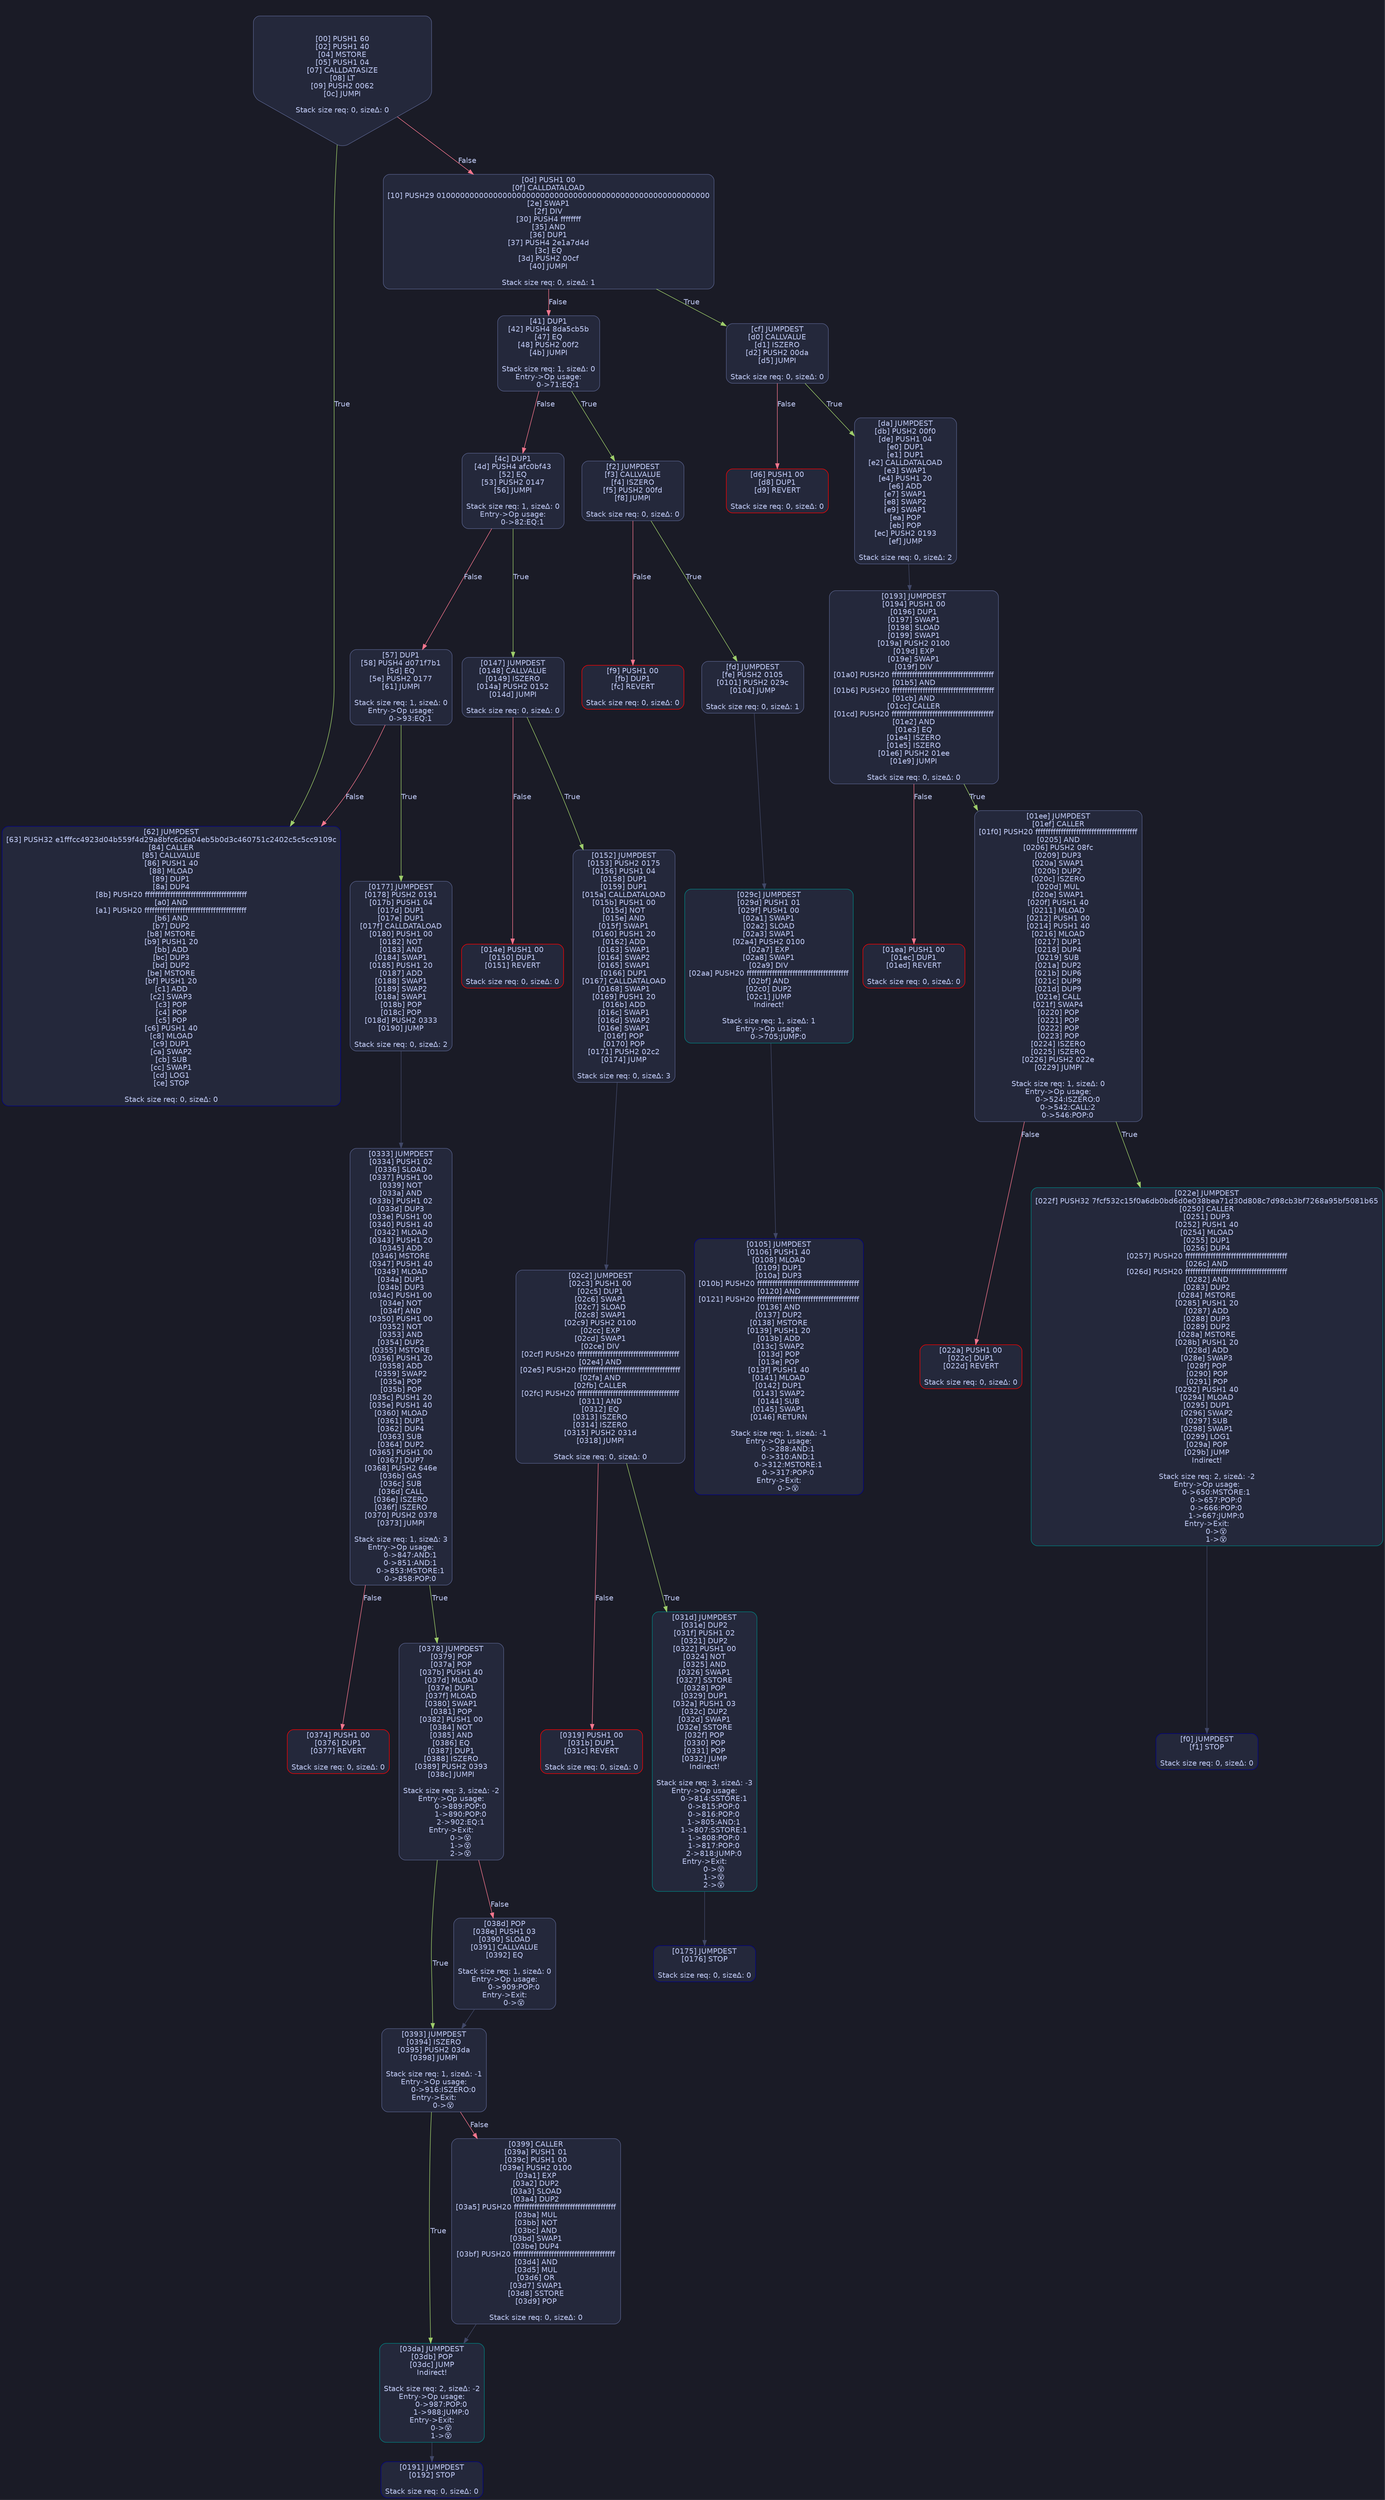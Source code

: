 digraph G {
    node [shape=box, style="filled, rounded", color="#565f89", fontcolor="#c0caf5", fontname="Helvetica", fillcolor="#24283b"];
    edge [color="#414868", fontcolor="#c0caf5", fontname="Helvetica"];
    bgcolor="#1a1b26";
    0 [ label = "[00] PUSH1 60
[02] PUSH1 40
[04] MSTORE
[05] PUSH1 04
[07] CALLDATASIZE
[08] LT
[09] PUSH2 0062
[0c] JUMPI

Stack size req: 0, sizeΔ: 0
" shape = invhouse]
    1 [ label = "[0d] PUSH1 00
[0f] CALLDATALOAD
[10] PUSH29 0100000000000000000000000000000000000000000000000000000000
[2e] SWAP1
[2f] DIV
[30] PUSH4 ffffffff
[35] AND
[36] DUP1
[37] PUSH4 2e1a7d4d
[3c] EQ
[3d] PUSH2 00cf
[40] JUMPI

Stack size req: 0, sizeΔ: 1
"]
    2 [ label = "[41] DUP1
[42] PUSH4 8da5cb5b
[47] EQ
[48] PUSH2 00f2
[4b] JUMPI

Stack size req: 1, sizeΔ: 0
Entry->Op usage:
	0->71:EQ:1
"]
    3 [ label = "[4c] DUP1
[4d] PUSH4 afc0bf43
[52] EQ
[53] PUSH2 0147
[56] JUMPI

Stack size req: 1, sizeΔ: 0
Entry->Op usage:
	0->82:EQ:1
"]
    4 [ label = "[57] DUP1
[58] PUSH4 d071f7b1
[5d] EQ
[5e] PUSH2 0177
[61] JUMPI

Stack size req: 1, sizeΔ: 0
Entry->Op usage:
	0->93:EQ:1
"]
    5 [ label = "[62] JUMPDEST
[63] PUSH32 e1fffcc4923d04b559f4d29a8bfc6cda04eb5b0d3c460751c2402c5c5cc9109c
[84] CALLER
[85] CALLVALUE
[86] PUSH1 40
[88] MLOAD
[89] DUP1
[8a] DUP4
[8b] PUSH20 ffffffffffffffffffffffffffffffffffffffff
[a0] AND
[a1] PUSH20 ffffffffffffffffffffffffffffffffffffffff
[b6] AND
[b7] DUP2
[b8] MSTORE
[b9] PUSH1 20
[bb] ADD
[bc] DUP3
[bd] DUP2
[be] MSTORE
[bf] PUSH1 20
[c1] ADD
[c2] SWAP3
[c3] POP
[c4] POP
[c5] POP
[c6] PUSH1 40
[c8] MLOAD
[c9] DUP1
[ca] SWAP2
[cb] SUB
[cc] SWAP1
[cd] LOG1
[ce] STOP

Stack size req: 0, sizeΔ: 0
" color = "darkblue"]
    6 [ label = "[cf] JUMPDEST
[d0] CALLVALUE
[d1] ISZERO
[d2] PUSH2 00da
[d5] JUMPI

Stack size req: 0, sizeΔ: 0
"]
    7 [ label = "[d6] PUSH1 00
[d8] DUP1
[d9] REVERT

Stack size req: 0, sizeΔ: 0
" color = "red"]
    8 [ label = "[da] JUMPDEST
[db] PUSH2 00f0
[de] PUSH1 04
[e0] DUP1
[e1] DUP1
[e2] CALLDATALOAD
[e3] SWAP1
[e4] PUSH1 20
[e6] ADD
[e7] SWAP1
[e8] SWAP2
[e9] SWAP1
[ea] POP
[eb] POP
[ec] PUSH2 0193
[ef] JUMP

Stack size req: 0, sizeΔ: 2
"]
    9 [ label = "[f0] JUMPDEST
[f1] STOP

Stack size req: 0, sizeΔ: 0
" color = "darkblue"]
    10 [ label = "[f2] JUMPDEST
[f3] CALLVALUE
[f4] ISZERO
[f5] PUSH2 00fd
[f8] JUMPI

Stack size req: 0, sizeΔ: 0
"]
    11 [ label = "[f9] PUSH1 00
[fb] DUP1
[fc] REVERT

Stack size req: 0, sizeΔ: 0
" color = "red"]
    12 [ label = "[fd] JUMPDEST
[fe] PUSH2 0105
[0101] PUSH2 029c
[0104] JUMP

Stack size req: 0, sizeΔ: 1
"]
    13 [ label = "[0105] JUMPDEST
[0106] PUSH1 40
[0108] MLOAD
[0109] DUP1
[010a] DUP3
[010b] PUSH20 ffffffffffffffffffffffffffffffffffffffff
[0120] AND
[0121] PUSH20 ffffffffffffffffffffffffffffffffffffffff
[0136] AND
[0137] DUP2
[0138] MSTORE
[0139] PUSH1 20
[013b] ADD
[013c] SWAP2
[013d] POP
[013e] POP
[013f] PUSH1 40
[0141] MLOAD
[0142] DUP1
[0143] SWAP2
[0144] SUB
[0145] SWAP1
[0146] RETURN

Stack size req: 1, sizeΔ: -1
Entry->Op usage:
	0->288:AND:1
	0->310:AND:1
	0->312:MSTORE:1
	0->317:POP:0
Entry->Exit:
	0->😵
" color = "darkblue"]
    14 [ label = "[0147] JUMPDEST
[0148] CALLVALUE
[0149] ISZERO
[014a] PUSH2 0152
[014d] JUMPI

Stack size req: 0, sizeΔ: 0
"]
    15 [ label = "[014e] PUSH1 00
[0150] DUP1
[0151] REVERT

Stack size req: 0, sizeΔ: 0
" color = "red"]
    16 [ label = "[0152] JUMPDEST
[0153] PUSH2 0175
[0156] PUSH1 04
[0158] DUP1
[0159] DUP1
[015a] CALLDATALOAD
[015b] PUSH1 00
[015d] NOT
[015e] AND
[015f] SWAP1
[0160] PUSH1 20
[0162] ADD
[0163] SWAP1
[0164] SWAP2
[0165] SWAP1
[0166] DUP1
[0167] CALLDATALOAD
[0168] SWAP1
[0169] PUSH1 20
[016b] ADD
[016c] SWAP1
[016d] SWAP2
[016e] SWAP1
[016f] POP
[0170] POP
[0171] PUSH2 02c2
[0174] JUMP

Stack size req: 0, sizeΔ: 3
"]
    17 [ label = "[0175] JUMPDEST
[0176] STOP

Stack size req: 0, sizeΔ: 0
" color = "darkblue"]
    18 [ label = "[0177] JUMPDEST
[0178] PUSH2 0191
[017b] PUSH1 04
[017d] DUP1
[017e] DUP1
[017f] CALLDATALOAD
[0180] PUSH1 00
[0182] NOT
[0183] AND
[0184] SWAP1
[0185] PUSH1 20
[0187] ADD
[0188] SWAP1
[0189] SWAP2
[018a] SWAP1
[018b] POP
[018c] POP
[018d] PUSH2 0333
[0190] JUMP

Stack size req: 0, sizeΔ: 2
"]
    19 [ label = "[0191] JUMPDEST
[0192] STOP

Stack size req: 0, sizeΔ: 0
" color = "darkblue"]
    20 [ label = "[0193] JUMPDEST
[0194] PUSH1 00
[0196] DUP1
[0197] SWAP1
[0198] SLOAD
[0199] SWAP1
[019a] PUSH2 0100
[019d] EXP
[019e] SWAP1
[019f] DIV
[01a0] PUSH20 ffffffffffffffffffffffffffffffffffffffff
[01b5] AND
[01b6] PUSH20 ffffffffffffffffffffffffffffffffffffffff
[01cb] AND
[01cc] CALLER
[01cd] PUSH20 ffffffffffffffffffffffffffffffffffffffff
[01e2] AND
[01e3] EQ
[01e4] ISZERO
[01e5] ISZERO
[01e6] PUSH2 01ee
[01e9] JUMPI

Stack size req: 0, sizeΔ: 0
"]
    21 [ label = "[01ea] PUSH1 00
[01ec] DUP1
[01ed] REVERT

Stack size req: 0, sizeΔ: 0
" color = "red"]
    22 [ label = "[01ee] JUMPDEST
[01ef] CALLER
[01f0] PUSH20 ffffffffffffffffffffffffffffffffffffffff
[0205] AND
[0206] PUSH2 08fc
[0209] DUP3
[020a] SWAP1
[020b] DUP2
[020c] ISZERO
[020d] MUL
[020e] SWAP1
[020f] PUSH1 40
[0211] MLOAD
[0212] PUSH1 00
[0214] PUSH1 40
[0216] MLOAD
[0217] DUP1
[0218] DUP4
[0219] SUB
[021a] DUP2
[021b] DUP6
[021c] DUP9
[021d] DUP9
[021e] CALL
[021f] SWAP4
[0220] POP
[0221] POP
[0222] POP
[0223] POP
[0224] ISZERO
[0225] ISZERO
[0226] PUSH2 022e
[0229] JUMPI

Stack size req: 1, sizeΔ: 0
Entry->Op usage:
	0->524:ISZERO:0
	0->542:CALL:2
	0->546:POP:0
"]
    23 [ label = "[022a] PUSH1 00
[022c] DUP1
[022d] REVERT

Stack size req: 0, sizeΔ: 0
" color = "red"]
    24 [ label = "[022e] JUMPDEST
[022f] PUSH32 7fcf532c15f0a6db0bd6d0e038bea71d30d808c7d98cb3bf7268a95bf5081b65
[0250] CALLER
[0251] DUP3
[0252] PUSH1 40
[0254] MLOAD
[0255] DUP1
[0256] DUP4
[0257] PUSH20 ffffffffffffffffffffffffffffffffffffffff
[026c] AND
[026d] PUSH20 ffffffffffffffffffffffffffffffffffffffff
[0282] AND
[0283] DUP2
[0284] MSTORE
[0285] PUSH1 20
[0287] ADD
[0288] DUP3
[0289] DUP2
[028a] MSTORE
[028b] PUSH1 20
[028d] ADD
[028e] SWAP3
[028f] POP
[0290] POP
[0291] POP
[0292] PUSH1 40
[0294] MLOAD
[0295] DUP1
[0296] SWAP2
[0297] SUB
[0298] SWAP1
[0299] LOG1
[029a] POP
[029b] JUMP
Indirect!

Stack size req: 2, sizeΔ: -2
Entry->Op usage:
	0->650:MSTORE:1
	0->657:POP:0
	0->666:POP:0
	1->667:JUMP:0
Entry->Exit:
	0->😵
	1->😵
" color = "teal"]
    25 [ label = "[029c] JUMPDEST
[029d] PUSH1 01
[029f] PUSH1 00
[02a1] SWAP1
[02a2] SLOAD
[02a3] SWAP1
[02a4] PUSH2 0100
[02a7] EXP
[02a8] SWAP1
[02a9] DIV
[02aa] PUSH20 ffffffffffffffffffffffffffffffffffffffff
[02bf] AND
[02c0] DUP2
[02c1] JUMP
Indirect!

Stack size req: 1, sizeΔ: 1
Entry->Op usage:
	0->705:JUMP:0
" color = "teal"]
    26 [ label = "[02c2] JUMPDEST
[02c3] PUSH1 00
[02c5] DUP1
[02c6] SWAP1
[02c7] SLOAD
[02c8] SWAP1
[02c9] PUSH2 0100
[02cc] EXP
[02cd] SWAP1
[02ce] DIV
[02cf] PUSH20 ffffffffffffffffffffffffffffffffffffffff
[02e4] AND
[02e5] PUSH20 ffffffffffffffffffffffffffffffffffffffff
[02fa] AND
[02fb] CALLER
[02fc] PUSH20 ffffffffffffffffffffffffffffffffffffffff
[0311] AND
[0312] EQ
[0313] ISZERO
[0314] ISZERO
[0315] PUSH2 031d
[0318] JUMPI

Stack size req: 0, sizeΔ: 0
"]
    27 [ label = "[0319] PUSH1 00
[031b] DUP1
[031c] REVERT

Stack size req: 0, sizeΔ: 0
" color = "red"]
    28 [ label = "[031d] JUMPDEST
[031e] DUP2
[031f] PUSH1 02
[0321] DUP2
[0322] PUSH1 00
[0324] NOT
[0325] AND
[0326] SWAP1
[0327] SSTORE
[0328] POP
[0329] DUP1
[032a] PUSH1 03
[032c] DUP2
[032d] SWAP1
[032e] SSTORE
[032f] POP
[0330] POP
[0331] POP
[0332] JUMP
Indirect!

Stack size req: 3, sizeΔ: -3
Entry->Op usage:
	0->814:SSTORE:1
	0->815:POP:0
	0->816:POP:0
	1->805:AND:1
	1->807:SSTORE:1
	1->808:POP:0
	1->817:POP:0
	2->818:JUMP:0
Entry->Exit:
	0->😵
	1->😵
	2->😵
" color = "teal"]
    29 [ label = "[0333] JUMPDEST
[0334] PUSH1 02
[0336] SLOAD
[0337] PUSH1 00
[0339] NOT
[033a] AND
[033b] PUSH1 02
[033d] DUP3
[033e] PUSH1 00
[0340] PUSH1 40
[0342] MLOAD
[0343] PUSH1 20
[0345] ADD
[0346] MSTORE
[0347] PUSH1 40
[0349] MLOAD
[034a] DUP1
[034b] DUP3
[034c] PUSH1 00
[034e] NOT
[034f] AND
[0350] PUSH1 00
[0352] NOT
[0353] AND
[0354] DUP2
[0355] MSTORE
[0356] PUSH1 20
[0358] ADD
[0359] SWAP2
[035a] POP
[035b] POP
[035c] PUSH1 20
[035e] PUSH1 40
[0360] MLOAD
[0361] DUP1
[0362] DUP4
[0363] SUB
[0364] DUP2
[0365] PUSH1 00
[0367] DUP7
[0368] PUSH2 646e
[036b] GAS
[036c] SUB
[036d] CALL
[036e] ISZERO
[036f] ISZERO
[0370] PUSH2 0378
[0373] JUMPI

Stack size req: 1, sizeΔ: 3
Entry->Op usage:
	0->847:AND:1
	0->851:AND:1
	0->853:MSTORE:1
	0->858:POP:0
"]
    30 [ label = "[0374] PUSH1 00
[0376] DUP1
[0377] REVERT

Stack size req: 0, sizeΔ: 0
" color = "red"]
    31 [ label = "[0378] JUMPDEST
[0379] POP
[037a] POP
[037b] PUSH1 40
[037d] MLOAD
[037e] DUP1
[037f] MLOAD
[0380] SWAP1
[0381] POP
[0382] PUSH1 00
[0384] NOT
[0385] AND
[0386] EQ
[0387] DUP1
[0388] ISZERO
[0389] PUSH2 0393
[038c] JUMPI

Stack size req: 3, sizeΔ: -2
Entry->Op usage:
	0->889:POP:0
	1->890:POP:0
	2->902:EQ:1
Entry->Exit:
	0->😵
	1->😵
	2->😵
"]
    32 [ label = "[038d] POP
[038e] PUSH1 03
[0390] SLOAD
[0391] CALLVALUE
[0392] EQ

Stack size req: 1, sizeΔ: 0
Entry->Op usage:
	0->909:POP:0
Entry->Exit:
	0->😵
"]
    33 [ label = "[0393] JUMPDEST
[0394] ISZERO
[0395] PUSH2 03da
[0398] JUMPI

Stack size req: 1, sizeΔ: -1
Entry->Op usage:
	0->916:ISZERO:0
Entry->Exit:
	0->😵
"]
    34 [ label = "[0399] CALLER
[039a] PUSH1 01
[039c] PUSH1 00
[039e] PUSH2 0100
[03a1] EXP
[03a2] DUP2
[03a3] SLOAD
[03a4] DUP2
[03a5] PUSH20 ffffffffffffffffffffffffffffffffffffffff
[03ba] MUL
[03bb] NOT
[03bc] AND
[03bd] SWAP1
[03be] DUP4
[03bf] PUSH20 ffffffffffffffffffffffffffffffffffffffff
[03d4] AND
[03d5] MUL
[03d6] OR
[03d7] SWAP1
[03d8] SSTORE
[03d9] POP

Stack size req: 0, sizeΔ: 0
"]
    35 [ label = "[03da] JUMPDEST
[03db] POP
[03dc] JUMP
Indirect!

Stack size req: 2, sizeΔ: -2
Entry->Op usage:
	0->987:POP:0
	1->988:JUMP:0
Entry->Exit:
	0->😵
	1->😵
" color = "teal"]
    0 -> 1 [ label = "False" color = "#f7768e"]
    0 -> 5 [ label = "True" color = "#9ece6a"]
    1 -> 2 [ label = "False" color = "#f7768e"]
    1 -> 6 [ label = "True" color = "#9ece6a"]
    2 -> 3 [ label = "False" color = "#f7768e"]
    2 -> 10 [ label = "True" color = "#9ece6a"]
    3 -> 4 [ label = "False" color = "#f7768e"]
    3 -> 14 [ label = "True" color = "#9ece6a"]
    4 -> 5 [ label = "False" color = "#f7768e"]
    4 -> 18 [ label = "True" color = "#9ece6a"]
    6 -> 7 [ label = "False" color = "#f7768e"]
    6 -> 8 [ label = "True" color = "#9ece6a"]
    8 -> 20 [ ]
    10 -> 11 [ label = "False" color = "#f7768e"]
    10 -> 12 [ label = "True" color = "#9ece6a"]
    12 -> 25 [ ]
    14 -> 15 [ label = "False" color = "#f7768e"]
    14 -> 16 [ label = "True" color = "#9ece6a"]
    16 -> 26 [ ]
    18 -> 29 [ ]
    20 -> 21 [ label = "False" color = "#f7768e"]
    20 -> 22 [ label = "True" color = "#9ece6a"]
    22 -> 23 [ label = "False" color = "#f7768e"]
    22 -> 24 [ label = "True" color = "#9ece6a"]
    26 -> 27 [ label = "False" color = "#f7768e"]
    26 -> 28 [ label = "True" color = "#9ece6a"]
    29 -> 30 [ label = "False" color = "#f7768e"]
    29 -> 31 [ label = "True" color = "#9ece6a"]
    31 -> 32 [ label = "False" color = "#f7768e"]
    31 -> 33 [ label = "True" color = "#9ece6a"]
    32 -> 33 [ ]
    33 -> 34 [ label = "False" color = "#f7768e"]
    33 -> 35 [ label = "True" color = "#9ece6a"]
    34 -> 35 [ ]
    24 -> 9 [ ]
    25 -> 13 [ ]
    28 -> 17 [ ]
    35 -> 19 [ ]

}
